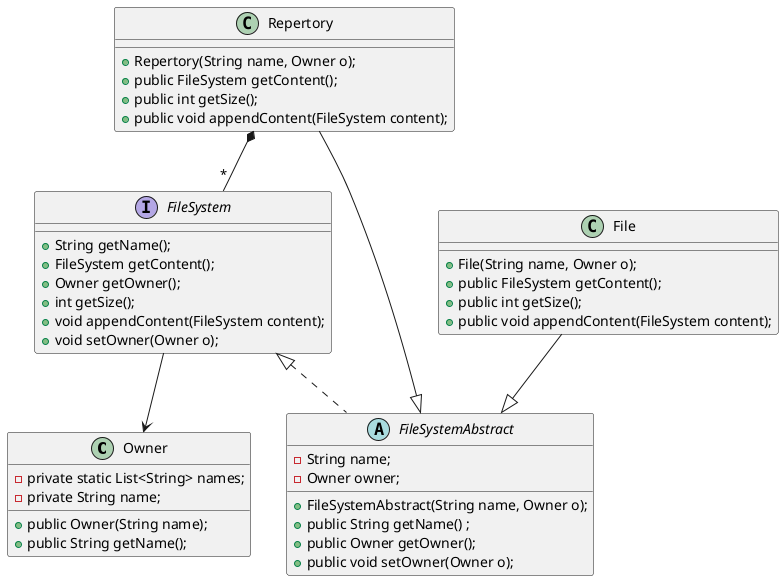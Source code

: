 @startuml TD2
'https://plantuml.com/class-diagram

class Owner {
    -private static List<String> names;
    -private String name;
    +public Owner(String name);
    +public String getName();
}

interface FileSystem
{
    +String getName();
    +FileSystem getContent();
    +Owner getOwner();
    +int getSize();
    +void appendContent(FileSystem content);
    +void setOwner(Owner o);
}

abstract class FileSystemAbstract {
    -String name;
    -Owner owner;
    +FileSystemAbstract(String name, Owner o);
    +public String getName() ;
    +public Owner getOwner();
    +public void setOwner(Owner o);
}
class Repertory {
    +Repertory(String name, Owner o);
    +public FileSystem getContent();
    +public int getSize();
    +public void appendContent(FileSystem content);
}
class File {
    +File(String name, Owner o);
    +public FileSystem getContent();
    +public int getSize();
    +public void appendContent(FileSystem content);
}

FileSystem <|.. FileSystemAbstract
File --|> FileSystemAbstract
Repertory --|> FileSystemAbstract
Repertory *-- "*" FileSystem
FileSystem --> Owner
@enduml